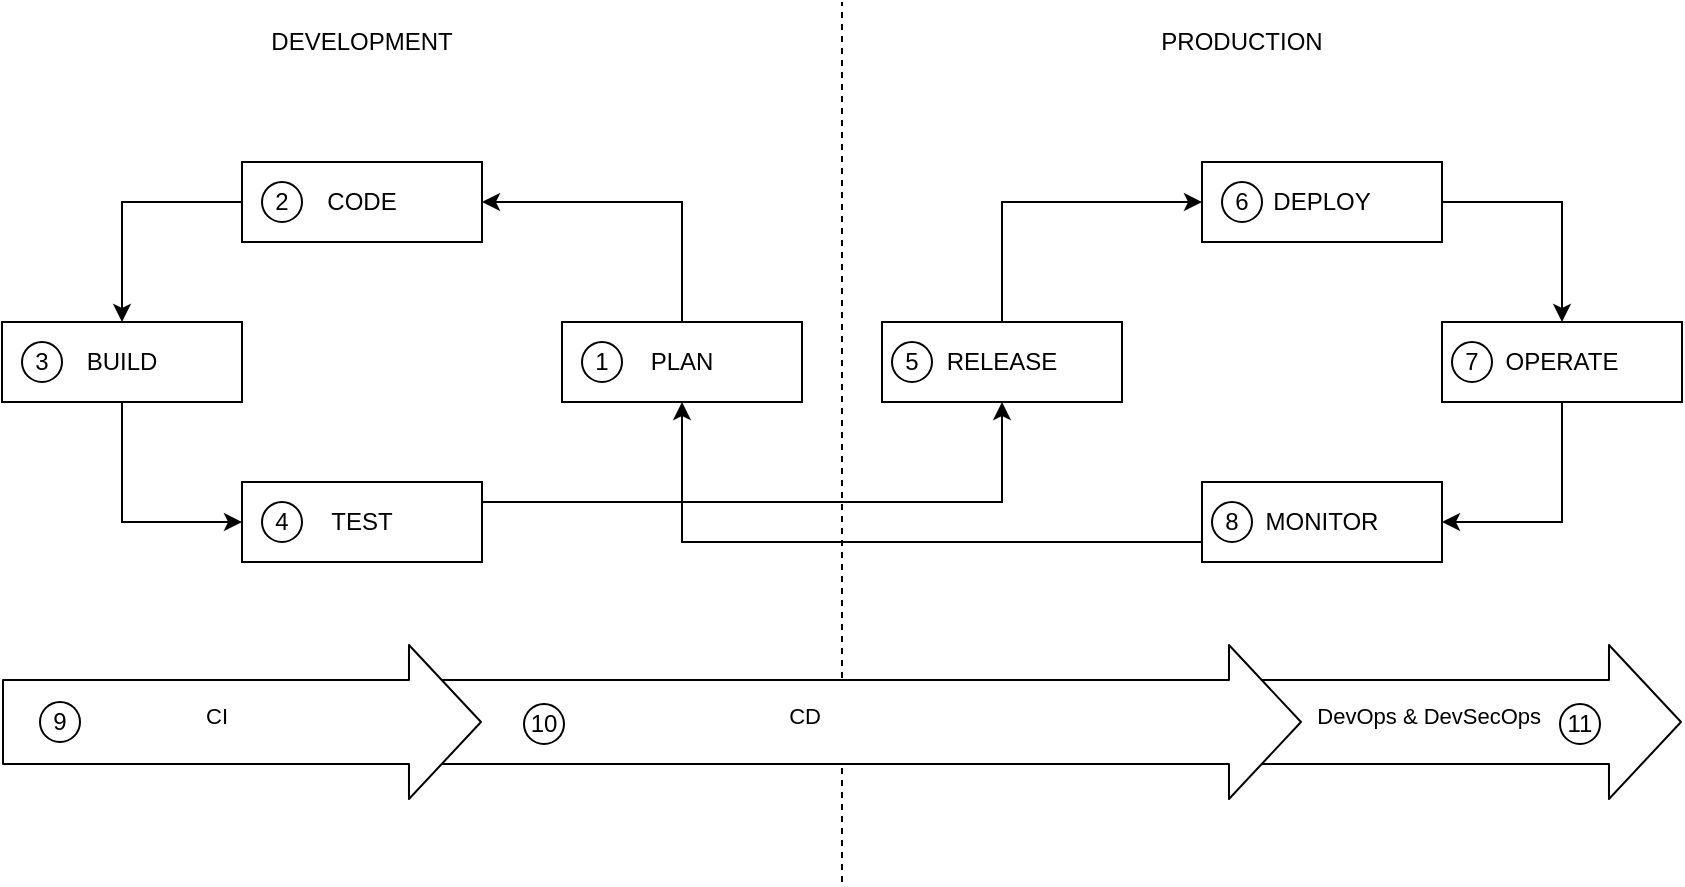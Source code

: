 <mxfile version="13.0.3" type="device"><diagram id="ftU0K_W6btdLDuMZMTEs" name="Page-1"><mxGraphModel dx="1933" dy="900" grid="1" gridSize="10" guides="1" tooltips="1" connect="1" arrows="1" fold="1" page="1" pageScale="1" pageWidth="827" pageHeight="1169" math="0" shadow="0"><root><mxCell id="0"/><mxCell id="1" parent="0"/><mxCell id="R8w1RX-HZRL2_6xfSdPl-24" value="" style="shape=flexArrow;endArrow=classic;html=1;endWidth=34;endSize=11.67;width=42;fillColor=#ffffff;" edge="1" parent="1"><mxGeometry width="50" height="50" relative="1" as="geometry"><mxPoint x="560" y="520" as="sourcePoint"/><mxPoint x="800" y="520" as="targetPoint"/></mxGeometry></mxCell><mxCell id="R8w1RX-HZRL2_6xfSdPl-25" value="&amp;nbsp; &amp;nbsp; DevOps &amp;amp; DevSecOps" style="edgeLabel;html=1;align=center;verticalAlign=middle;resizable=0;points=[];" vertex="1" connectable="0" parent="R8w1RX-HZRL2_6xfSdPl-24"><mxGeometry x="-0.108" y="3" relative="1" as="geometry"><mxPoint as="offset"/></mxGeometry></mxCell><mxCell id="R8w1RX-HZRL2_6xfSdPl-17" value="" style="endArrow=none;dashed=1;html=1;" edge="1" parent="1"><mxGeometry width="50" height="50" relative="1" as="geometry"><mxPoint x="380" y="600" as="sourcePoint"/><mxPoint x="380" y="160" as="targetPoint"/></mxGeometry></mxCell><mxCell id="R8w1RX-HZRL2_6xfSdPl-22" value="" style="shape=flexArrow;endArrow=classic;html=1;endWidth=34;endSize=11.67;width=42;fillColor=#ffffff;" edge="1" parent="1"><mxGeometry width="50" height="50" relative="1" as="geometry"><mxPoint x="160" y="520" as="sourcePoint"/><mxPoint x="610" y="520" as="targetPoint"/></mxGeometry></mxCell><mxCell id="R8w1RX-HZRL2_6xfSdPl-23" value="CD" style="edgeLabel;html=1;align=center;verticalAlign=middle;resizable=0;points=[];" vertex="1" connectable="0" parent="R8w1RX-HZRL2_6xfSdPl-22"><mxGeometry x="-0.108" y="3" relative="1" as="geometry"><mxPoint as="offset"/></mxGeometry></mxCell><mxCell id="R8w1RX-HZRL2_6xfSdPl-9" style="edgeStyle=orthogonalEdgeStyle;rounded=0;orthogonalLoop=1;jettySize=auto;html=1;entryX=1;entryY=0.5;entryDx=0;entryDy=0;" edge="1" parent="1" source="R8w1RX-HZRL2_6xfSdPl-1" target="R8w1RX-HZRL2_6xfSdPl-2"><mxGeometry relative="1" as="geometry"><Array as="points"><mxPoint x="300" y="260"/></Array></mxGeometry></mxCell><mxCell id="R8w1RX-HZRL2_6xfSdPl-1" value="PLAN" style="rounded=0;whiteSpace=wrap;html=1;" vertex="1" parent="1"><mxGeometry x="240" y="320" width="120" height="40" as="geometry"/></mxCell><mxCell id="R8w1RX-HZRL2_6xfSdPl-10" style="edgeStyle=orthogonalEdgeStyle;rounded=0;orthogonalLoop=1;jettySize=auto;html=1;entryX=0.5;entryY=0;entryDx=0;entryDy=0;" edge="1" parent="1" source="R8w1RX-HZRL2_6xfSdPl-2" target="R8w1RX-HZRL2_6xfSdPl-3"><mxGeometry relative="1" as="geometry"><Array as="points"><mxPoint x="20" y="260"/></Array></mxGeometry></mxCell><mxCell id="R8w1RX-HZRL2_6xfSdPl-2" value="CODE" style="rounded=0;whiteSpace=wrap;html=1;" vertex="1" parent="1"><mxGeometry x="80" y="240" width="120" height="40" as="geometry"/></mxCell><mxCell id="R8w1RX-HZRL2_6xfSdPl-11" style="edgeStyle=orthogonalEdgeStyle;rounded=0;orthogonalLoop=1;jettySize=auto;html=1;entryX=0;entryY=0.5;entryDx=0;entryDy=0;" edge="1" parent="1" source="R8w1RX-HZRL2_6xfSdPl-3" target="R8w1RX-HZRL2_6xfSdPl-4"><mxGeometry relative="1" as="geometry"/></mxCell><mxCell id="R8w1RX-HZRL2_6xfSdPl-3" value="BUILD" style="rounded=0;whiteSpace=wrap;html=1;" vertex="1" parent="1"><mxGeometry x="-40" y="320" width="120" height="40" as="geometry"/></mxCell><mxCell id="R8w1RX-HZRL2_6xfSdPl-12" style="edgeStyle=orthogonalEdgeStyle;rounded=0;orthogonalLoop=1;jettySize=auto;html=1;entryX=0.5;entryY=1;entryDx=0;entryDy=0;" edge="1" parent="1" source="R8w1RX-HZRL2_6xfSdPl-4" target="R8w1RX-HZRL2_6xfSdPl-5"><mxGeometry relative="1" as="geometry"><Array as="points"><mxPoint x="460" y="410"/></Array></mxGeometry></mxCell><mxCell id="R8w1RX-HZRL2_6xfSdPl-4" value="TEST" style="rounded=0;whiteSpace=wrap;html=1;" vertex="1" parent="1"><mxGeometry x="80" y="400" width="120" height="40" as="geometry"/></mxCell><mxCell id="R8w1RX-HZRL2_6xfSdPl-13" style="edgeStyle=orthogonalEdgeStyle;rounded=0;orthogonalLoop=1;jettySize=auto;html=1;entryX=0;entryY=0.5;entryDx=0;entryDy=0;" edge="1" parent="1" source="R8w1RX-HZRL2_6xfSdPl-5" target="R8w1RX-HZRL2_6xfSdPl-6"><mxGeometry relative="1" as="geometry"><Array as="points"><mxPoint x="460" y="260"/></Array></mxGeometry></mxCell><mxCell id="R8w1RX-HZRL2_6xfSdPl-5" value="RELEASE" style="rounded=0;whiteSpace=wrap;html=1;" vertex="1" parent="1"><mxGeometry x="400" y="320" width="120" height="40" as="geometry"/></mxCell><mxCell id="R8w1RX-HZRL2_6xfSdPl-14" style="edgeStyle=orthogonalEdgeStyle;rounded=0;orthogonalLoop=1;jettySize=auto;html=1;entryX=0.5;entryY=0;entryDx=0;entryDy=0;" edge="1" parent="1" source="R8w1RX-HZRL2_6xfSdPl-6" target="R8w1RX-HZRL2_6xfSdPl-7"><mxGeometry relative="1" as="geometry"><Array as="points"><mxPoint x="740" y="260"/></Array></mxGeometry></mxCell><mxCell id="R8w1RX-HZRL2_6xfSdPl-6" value="DEPLOY" style="rounded=0;whiteSpace=wrap;html=1;" vertex="1" parent="1"><mxGeometry x="560" y="240" width="120" height="40" as="geometry"/></mxCell><mxCell id="R8w1RX-HZRL2_6xfSdPl-15" style="edgeStyle=orthogonalEdgeStyle;rounded=0;orthogonalLoop=1;jettySize=auto;html=1;entryX=1;entryY=0.5;entryDx=0;entryDy=0;" edge="1" parent="1" source="R8w1RX-HZRL2_6xfSdPl-7" target="R8w1RX-HZRL2_6xfSdPl-8"><mxGeometry relative="1" as="geometry"/></mxCell><mxCell id="R8w1RX-HZRL2_6xfSdPl-7" value="OPERATE" style="rounded=0;whiteSpace=wrap;html=1;" vertex="1" parent="1"><mxGeometry x="680" y="320" width="120" height="40" as="geometry"/></mxCell><mxCell id="R8w1RX-HZRL2_6xfSdPl-16" style="edgeStyle=orthogonalEdgeStyle;rounded=0;orthogonalLoop=1;jettySize=auto;html=1;entryX=0.5;entryY=1;entryDx=0;entryDy=0;" edge="1" parent="1" source="R8w1RX-HZRL2_6xfSdPl-8" target="R8w1RX-HZRL2_6xfSdPl-1"><mxGeometry relative="1" as="geometry"><Array as="points"><mxPoint x="300" y="430"/></Array></mxGeometry></mxCell><mxCell id="R8w1RX-HZRL2_6xfSdPl-8" value="MONITOR" style="rounded=0;whiteSpace=wrap;html=1;" vertex="1" parent="1"><mxGeometry x="560" y="400" width="120" height="40" as="geometry"/></mxCell><mxCell id="R8w1RX-HZRL2_6xfSdPl-18" value="PRODUCTION" style="text;html=1;strokeColor=none;fillColor=none;align=center;verticalAlign=middle;whiteSpace=wrap;rounded=0;" vertex="1" parent="1"><mxGeometry x="560" y="170" width="40" height="20" as="geometry"/></mxCell><mxCell id="R8w1RX-HZRL2_6xfSdPl-19" value="DEVELOPMENT" style="text;html=1;strokeColor=none;fillColor=none;align=center;verticalAlign=middle;whiteSpace=wrap;rounded=0;" vertex="1" parent="1"><mxGeometry x="120" y="170" width="40" height="20" as="geometry"/></mxCell><mxCell id="R8w1RX-HZRL2_6xfSdPl-20" value="" style="shape=flexArrow;endArrow=classic;html=1;endWidth=34;endSize=11.67;width=42;fillColor=#ffffff;" edge="1" parent="1"><mxGeometry width="50" height="50" relative="1" as="geometry"><mxPoint x="-40" y="520" as="sourcePoint"/><mxPoint x="200" y="520" as="targetPoint"/></mxGeometry></mxCell><mxCell id="R8w1RX-HZRL2_6xfSdPl-21" value="CI" style="edgeLabel;html=1;align=center;verticalAlign=middle;resizable=0;points=[];" vertex="1" connectable="0" parent="R8w1RX-HZRL2_6xfSdPl-20"><mxGeometry x="-0.108" y="3" relative="1" as="geometry"><mxPoint as="offset"/></mxGeometry></mxCell><mxCell id="R8w1RX-HZRL2_6xfSdPl-26" value="1" style="ellipse;whiteSpace=wrap;html=1;aspect=fixed;" vertex="1" parent="1"><mxGeometry x="250" y="330" width="20" height="20" as="geometry"/></mxCell><mxCell id="R8w1RX-HZRL2_6xfSdPl-27" value="2" style="ellipse;whiteSpace=wrap;html=1;aspect=fixed;" vertex="1" parent="1"><mxGeometry x="90" y="250" width="20" height="20" as="geometry"/></mxCell><mxCell id="R8w1RX-HZRL2_6xfSdPl-28" value="3" style="ellipse;whiteSpace=wrap;html=1;aspect=fixed;" vertex="1" parent="1"><mxGeometry x="-30" y="330" width="20" height="20" as="geometry"/></mxCell><mxCell id="R8w1RX-HZRL2_6xfSdPl-29" value="4" style="ellipse;whiteSpace=wrap;html=1;aspect=fixed;" vertex="1" parent="1"><mxGeometry x="90" y="410" width="20" height="20" as="geometry"/></mxCell><mxCell id="R8w1RX-HZRL2_6xfSdPl-30" value="5" style="ellipse;whiteSpace=wrap;html=1;aspect=fixed;" vertex="1" parent="1"><mxGeometry x="405" y="330" width="20" height="20" as="geometry"/></mxCell><mxCell id="R8w1RX-HZRL2_6xfSdPl-31" value="6" style="ellipse;whiteSpace=wrap;html=1;aspect=fixed;" vertex="1" parent="1"><mxGeometry x="570" y="250" width="20" height="20" as="geometry"/></mxCell><mxCell id="R8w1RX-HZRL2_6xfSdPl-32" value="7" style="ellipse;whiteSpace=wrap;html=1;aspect=fixed;" vertex="1" parent="1"><mxGeometry x="685" y="330" width="20" height="20" as="geometry"/></mxCell><mxCell id="R8w1RX-HZRL2_6xfSdPl-33" value="8" style="ellipse;whiteSpace=wrap;html=1;aspect=fixed;" vertex="1" parent="1"><mxGeometry x="565" y="410" width="20" height="20" as="geometry"/></mxCell><mxCell id="R8w1RX-HZRL2_6xfSdPl-34" value="9" style="ellipse;whiteSpace=wrap;html=1;aspect=fixed;" vertex="1" parent="1"><mxGeometry x="-21" y="510" width="20" height="20" as="geometry"/></mxCell><mxCell id="R8w1RX-HZRL2_6xfSdPl-39" value="10" style="ellipse;whiteSpace=wrap;html=1;aspect=fixed;" vertex="1" parent="1"><mxGeometry x="221" y="511" width="20" height="20" as="geometry"/></mxCell><mxCell id="R8w1RX-HZRL2_6xfSdPl-41" value="11" style="ellipse;whiteSpace=wrap;html=1;aspect=fixed;" vertex="1" parent="1"><mxGeometry x="739" y="511" width="20" height="20" as="geometry"/></mxCell></root></mxGraphModel></diagram></mxfile>